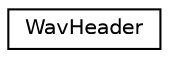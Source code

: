 digraph "Graphical Class Hierarchy"
{
  edge [fontname="Helvetica",fontsize="10",labelfontname="Helvetica",labelfontsize="10"];
  node [fontname="Helvetica",fontsize="10",shape=record];
  rankdir="LR";
  Node0 [label="WavHeader",height=0.2,width=0.4,color="black", fillcolor="white", style="filled",URL="$df/d3a/structWavHeader.html"];
}
